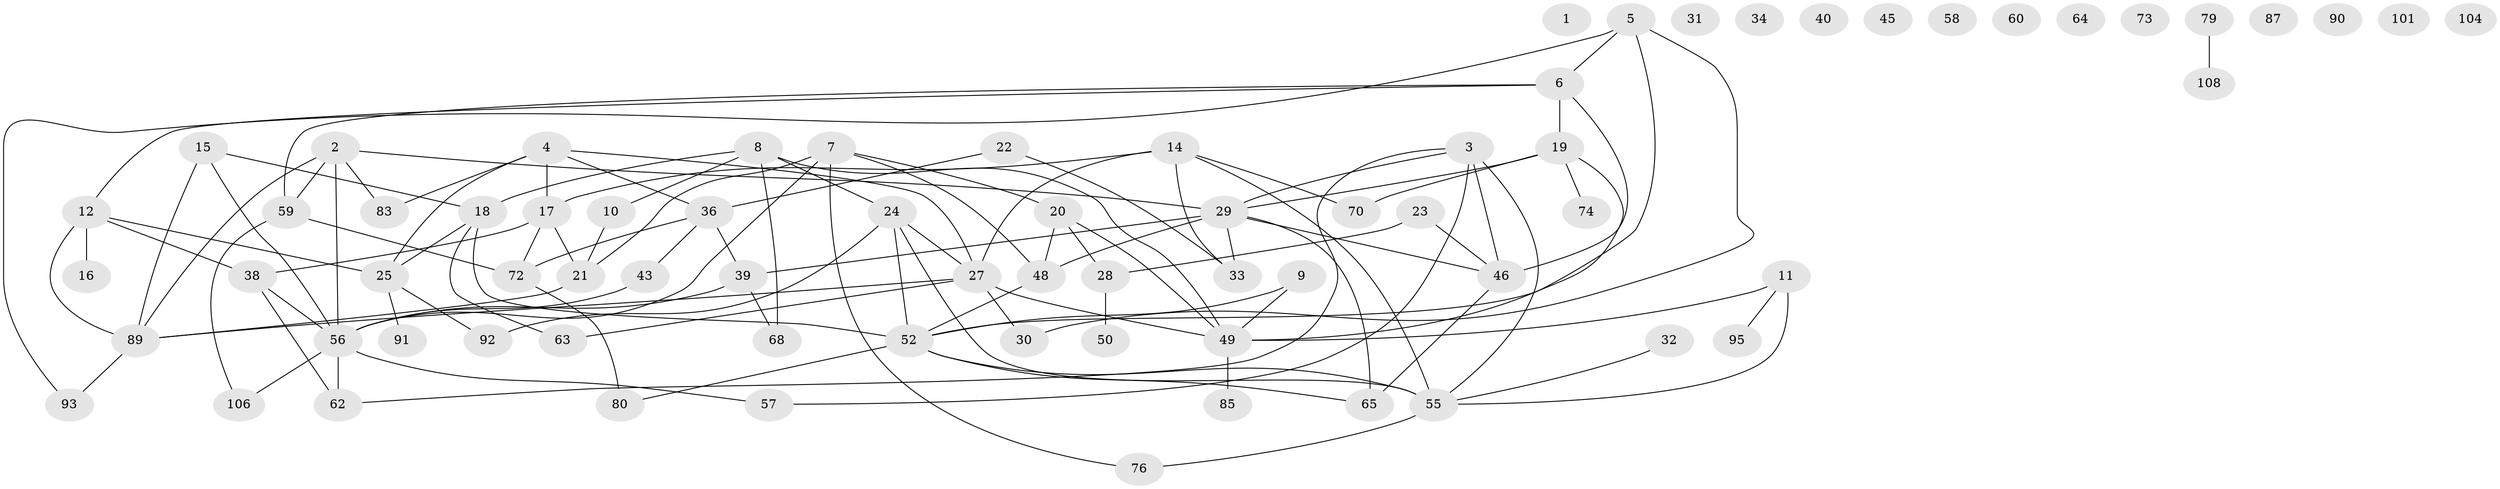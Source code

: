 // Generated by graph-tools (version 1.1) at 2025/23/03/03/25 07:23:27]
// undirected, 74 vertices, 109 edges
graph export_dot {
graph [start="1"]
  node [color=gray90,style=filled];
  1;
  2 [super="+13"];
  3 [super="+37"];
  4 [super="+42"];
  5 [super="+82"];
  6 [super="+78"];
  7 [super="+103"];
  8 [super="+100"];
  9;
  10;
  11 [super="+69"];
  12 [super="+35"];
  14 [super="+54"];
  15;
  16 [super="+41"];
  17 [super="+26"];
  18 [super="+96"];
  19 [super="+81"];
  20 [super="+67"];
  21 [super="+51"];
  22;
  23;
  24 [super="+44"];
  25 [super="+53"];
  27 [super="+75"];
  28;
  29 [super="+61"];
  30 [super="+47"];
  31;
  32;
  33;
  34;
  36 [super="+99"];
  38 [super="+71"];
  39 [super="+107"];
  40;
  43;
  45;
  46 [super="+94"];
  48;
  49 [super="+98"];
  50;
  52 [super="+102"];
  55 [super="+86"];
  56 [super="+66"];
  57;
  58;
  59 [super="+105"];
  60;
  62 [super="+84"];
  63;
  64;
  65;
  68;
  70 [super="+88"];
  72;
  73;
  74;
  76 [super="+77"];
  79;
  80;
  83;
  85 [super="+97"];
  87;
  89 [super="+109"];
  90;
  91;
  92;
  93;
  95;
  101;
  104;
  106;
  108;
  2 -- 83;
  2 -- 89;
  2 -- 56;
  2 -- 29;
  2 -- 59;
  3 -- 29;
  3 -- 57;
  3 -- 46;
  3 -- 55;
  3 -- 62;
  4 -- 83;
  4 -- 36;
  4 -- 25;
  4 -- 27;
  4 -- 17;
  5 -- 6;
  5 -- 52;
  5 -- 93;
  5 -- 30;
  6 -- 19 [weight=2];
  6 -- 59;
  6 -- 12;
  6 -- 46;
  7 -- 48;
  7 -- 56 [weight=2];
  7 -- 76;
  7 -- 21;
  7 -- 20;
  8 -- 24;
  8 -- 49;
  8 -- 68;
  8 -- 10;
  8 -- 18;
  9 -- 49;
  9 -- 52;
  10 -- 21;
  11 -- 95;
  11 -- 49;
  11 -- 55;
  12 -- 16;
  12 -- 38;
  12 -- 89 [weight=2];
  12 -- 25;
  14 -- 33;
  14 -- 55;
  14 -- 70;
  14 -- 27;
  14 -- 17;
  15 -- 56;
  15 -- 89;
  15 -- 18;
  17 -- 21;
  17 -- 38;
  17 -- 72;
  18 -- 63;
  18 -- 25;
  18 -- 52;
  19 -- 49;
  19 -- 70;
  19 -- 74;
  19 -- 29;
  20 -- 48;
  20 -- 49;
  20 -- 28;
  21 -- 89;
  22 -- 33;
  22 -- 36;
  23 -- 28;
  23 -- 46;
  24 -- 52;
  24 -- 92;
  24 -- 55;
  24 -- 27;
  25 -- 91;
  25 -- 92;
  27 -- 63;
  27 -- 49;
  27 -- 30;
  27 -- 89;
  28 -- 50;
  29 -- 33;
  29 -- 48;
  29 -- 65;
  29 -- 39;
  29 -- 46;
  32 -- 55;
  36 -- 72;
  36 -- 39;
  36 -- 43;
  38 -- 56;
  38 -- 62;
  39 -- 56;
  39 -- 68;
  43 -- 56;
  46 -- 65;
  48 -- 52;
  49 -- 85;
  52 -- 65;
  52 -- 80;
  52 -- 55;
  55 -- 76;
  56 -- 57;
  56 -- 106;
  56 -- 62;
  59 -- 72;
  59 -- 106;
  72 -- 80;
  79 -- 108;
  89 -- 93;
}
